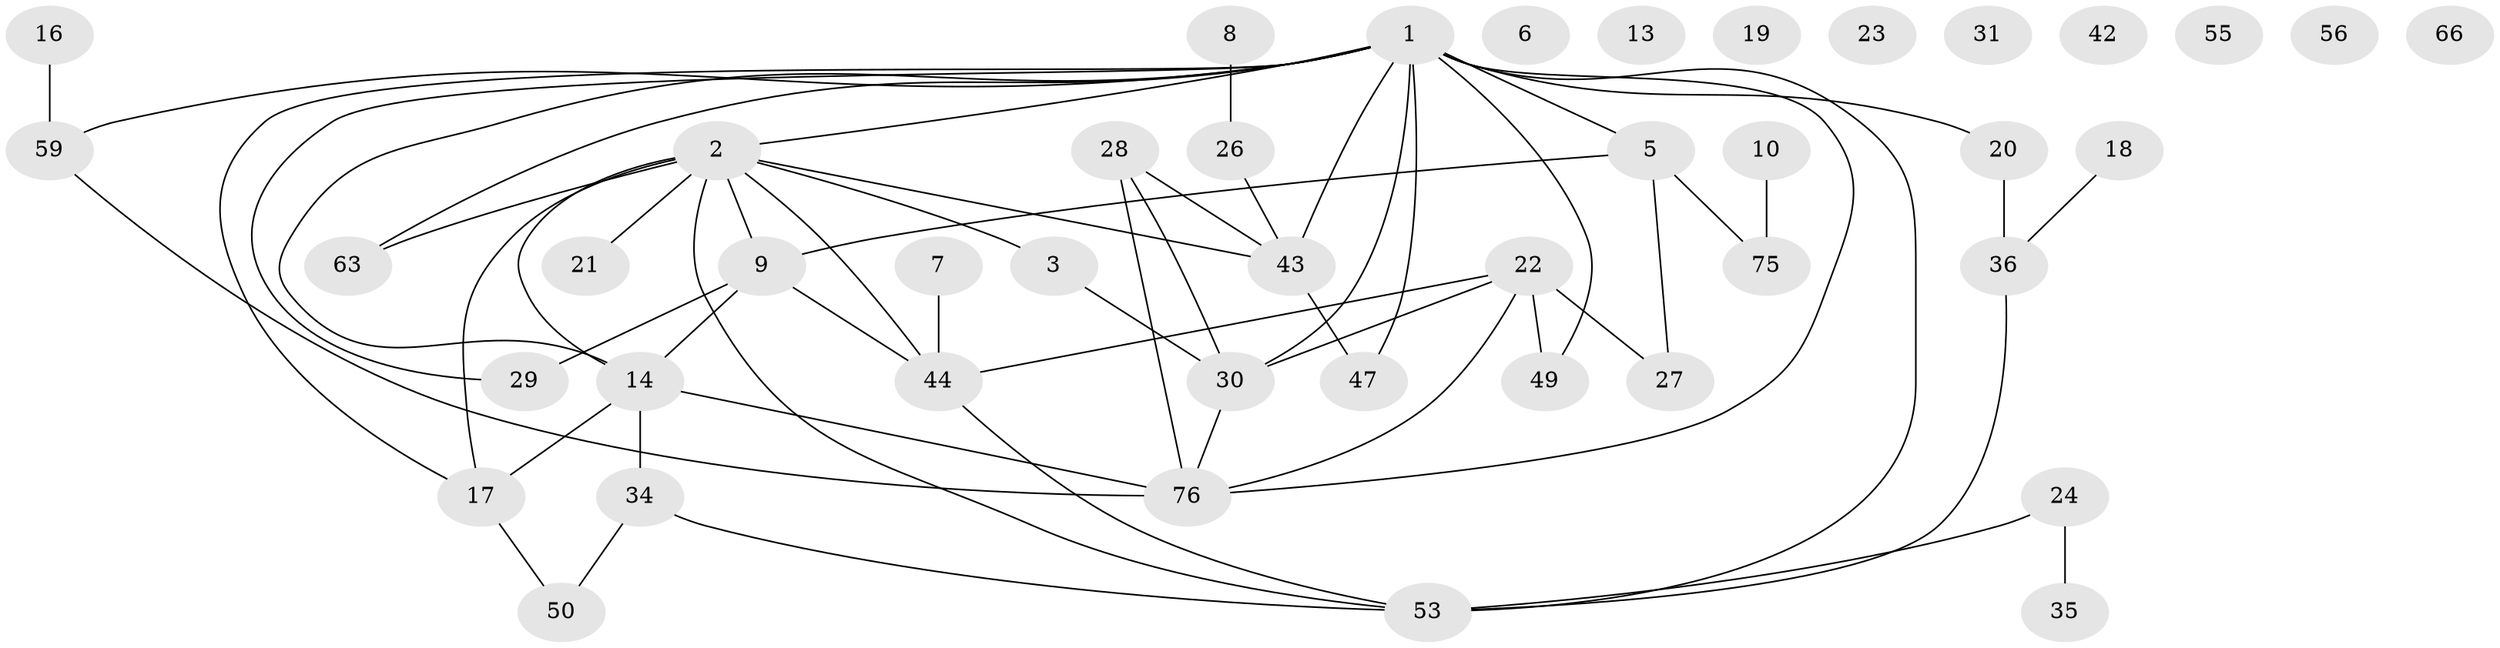 // original degree distribution, {3: 0.1744186046511628, 5: 0.11627906976744186, 2: 0.313953488372093, 0: 0.09302325581395349, 1: 0.1744186046511628, 4: 0.10465116279069768, 8: 0.011627906976744186, 6: 0.011627906976744186}
// Generated by graph-tools (version 1.1) at 2025/12/03/09/25 04:12:56]
// undirected, 43 vertices, 58 edges
graph export_dot {
graph [start="1"]
  node [color=gray90,style=filled];
  1 [super="+68+39"];
  2 [super="+11+4+25"];
  3;
  5 [super="+45+54"];
  6;
  7;
  8;
  9 [super="+12+82"];
  10;
  13;
  14 [super="+46"];
  16;
  17 [super="+37"];
  18;
  19;
  20 [super="+51"];
  21 [super="+83+52+41"];
  22 [super="+65"];
  23 [super="+72"];
  24 [super="+40"];
  26 [super="+70"];
  27 [super="+38"];
  28 [super="+33"];
  29;
  30 [super="+73"];
  31;
  34;
  35;
  36 [super="+71+74"];
  42;
  43;
  44 [super="+69"];
  47 [super="+58"];
  49 [super="+81+62+57"];
  50;
  53 [super="+80+84+86"];
  55;
  56;
  59;
  63;
  66;
  75;
  76 [super="+77+85"];
  1 -- 43;
  1 -- 30;
  1 -- 5 [weight=3];
  1 -- 76;
  1 -- 14;
  1 -- 47;
  1 -- 17;
  1 -- 49;
  1 -- 20;
  1 -- 53;
  1 -- 59;
  1 -- 29;
  1 -- 63;
  1 -- 2;
  2 -- 53;
  2 -- 9;
  2 -- 17;
  2 -- 21;
  2 -- 3;
  2 -- 63;
  2 -- 43;
  2 -- 44;
  2 -- 14;
  3 -- 30;
  5 -- 75;
  5 -- 9;
  5 -- 27;
  7 -- 44;
  8 -- 26;
  9 -- 44;
  9 -- 14;
  9 -- 29;
  10 -- 75;
  14 -- 34;
  14 -- 76;
  14 -- 17;
  16 -- 59;
  17 -- 50;
  18 -- 36;
  20 -- 36;
  22 -- 27;
  22 -- 44;
  22 -- 30;
  22 -- 76;
  22 -- 49;
  24 -- 35;
  24 -- 53;
  26 -- 43;
  28 -- 43;
  28 -- 30;
  28 -- 76;
  30 -- 76;
  34 -- 50;
  34 -- 53;
  36 -- 53;
  43 -- 47;
  44 -- 53;
  59 -- 76;
}
